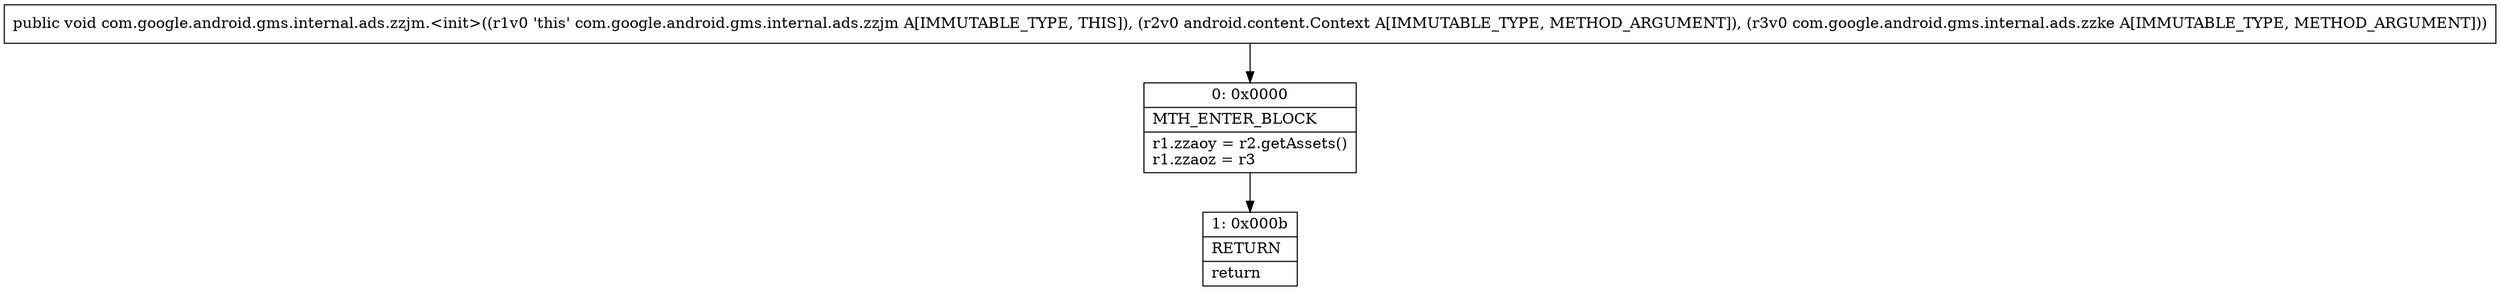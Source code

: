 digraph "CFG forcom.google.android.gms.internal.ads.zzjm.\<init\>(Landroid\/content\/Context;Lcom\/google\/android\/gms\/internal\/ads\/zzke;)V" {
Node_0 [shape=record,label="{0\:\ 0x0000|MTH_ENTER_BLOCK\l|r1.zzaoy = r2.getAssets()\lr1.zzaoz = r3\l}"];
Node_1 [shape=record,label="{1\:\ 0x000b|RETURN\l|return\l}"];
MethodNode[shape=record,label="{public void com.google.android.gms.internal.ads.zzjm.\<init\>((r1v0 'this' com.google.android.gms.internal.ads.zzjm A[IMMUTABLE_TYPE, THIS]), (r2v0 android.content.Context A[IMMUTABLE_TYPE, METHOD_ARGUMENT]), (r3v0 com.google.android.gms.internal.ads.zzke A[IMMUTABLE_TYPE, METHOD_ARGUMENT])) }"];
MethodNode -> Node_0;
Node_0 -> Node_1;
}

